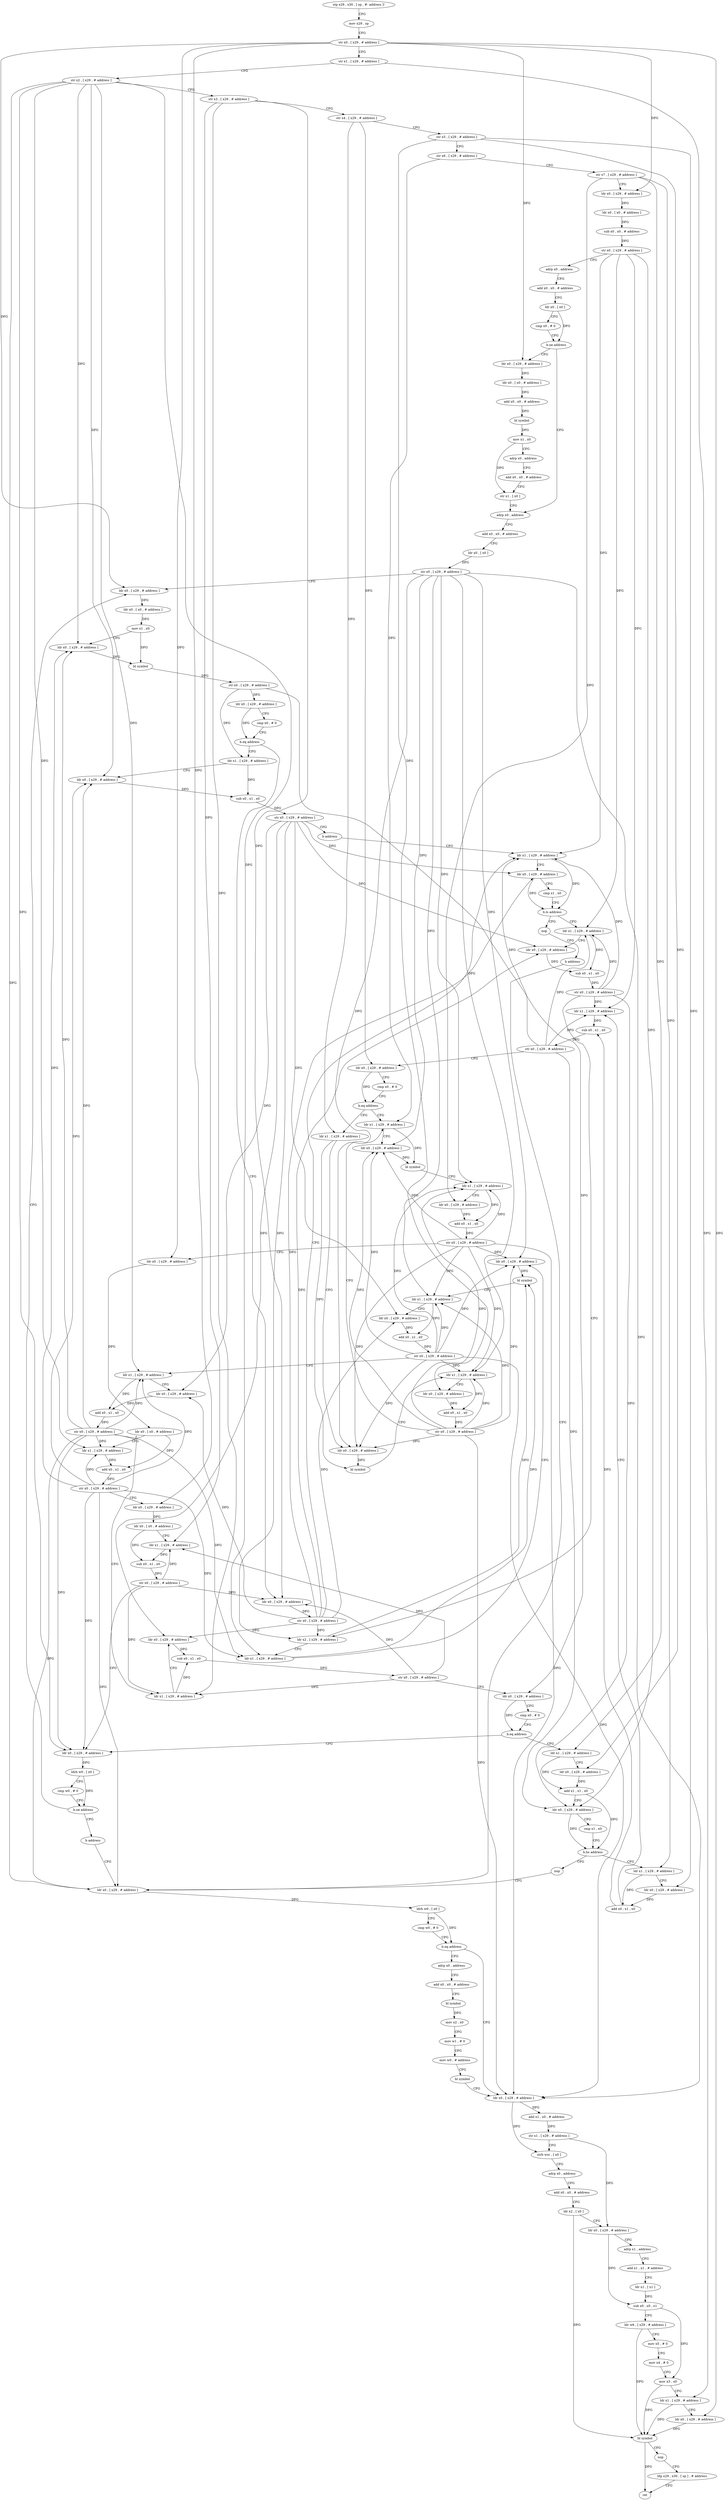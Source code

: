 digraph "func" {
"4284008" [label = "stp x29 , x30 , [ sp , #- address ]!" ]
"4284012" [label = "mov x29 , sp" ]
"4284016" [label = "str x0 , [ x29 , # address ]" ]
"4284020" [label = "str x1 , [ x29 , # address ]" ]
"4284024" [label = "str x2 , [ x29 , # address ]" ]
"4284028" [label = "str x3 , [ x29 , # address ]" ]
"4284032" [label = "str x4 , [ x29 , # address ]" ]
"4284036" [label = "str x5 , [ x29 , # address ]" ]
"4284040" [label = "str x6 , [ x29 , # address ]" ]
"4284044" [label = "str x7 , [ x29 , # address ]" ]
"4284048" [label = "ldr x0 , [ x29 , # address ]" ]
"4284052" [label = "ldr x0 , [ x0 , # address ]" ]
"4284056" [label = "sub x0 , x0 , # address" ]
"4284060" [label = "str x0 , [ x29 , # address ]" ]
"4284064" [label = "adrp x0 , address" ]
"4284068" [label = "add x0 , x0 , # address" ]
"4284072" [label = "ldr x0 , [ x0 ]" ]
"4284076" [label = "cmp x0 , # 0" ]
"4284080" [label = "b.ne address" ]
"4284116" [label = "adrp x0 , address" ]
"4284084" [label = "ldr x0 , [ x29 , # address ]" ]
"4284120" [label = "add x0 , x0 , # address" ]
"4284124" [label = "ldr x0 , [ x0 ]" ]
"4284128" [label = "str x0 , [ x29 , # address ]" ]
"4284132" [label = "ldr x0 , [ x29 , # address ]" ]
"4284088" [label = "ldr x0 , [ x0 , # address ]" ]
"4284092" [label = "add x0 , x0 , # address" ]
"4284096" [label = "bl symbol" ]
"4284100" [label = "mov x1 , x0" ]
"4284104" [label = "adrp x0 , address" ]
"4284108" [label = "add x0 , x0 , # address" ]
"4284112" [label = "str x1 , [ x0 ]" ]
"4284188" [label = "ldr x0 , [ x29 , # address ]" ]
"4284192" [label = "str x0 , [ x29 , # address ]" ]
"4284196" [label = "ldr x1 , [ x29 , # address ]" ]
"4284168" [label = "ldr x1 , [ x29 , # address ]" ]
"4284172" [label = "ldr x0 , [ x29 , # address ]" ]
"4284176" [label = "sub x0 , x1 , x0" ]
"4284180" [label = "str x0 , [ x29 , # address ]" ]
"4284184" [label = "b address" ]
"4284480" [label = "nop" ]
"4284484" [label = "b address" ]
"4284492" [label = "ldr x0 , [ x29 , # address ]" ]
"4284212" [label = "ldr x1 , [ x29 , # address ]" ]
"4284216" [label = "ldr x0 , [ x29 , # address ]" ]
"4284220" [label = "sub x0 , x1 , x0" ]
"4284224" [label = "str x0 , [ x29 , # address ]" ]
"4284228" [label = "ldr x2 , [ x29 , # address ]" ]
"4284232" [label = "ldr x1 , [ x29 , # address ]" ]
"4284236" [label = "ldr x0 , [ x29 , # address ]" ]
"4284240" [label = "bl symbol" ]
"4284244" [label = "ldr x1 , [ x29 , # address ]" ]
"4284248" [label = "ldr x0 , [ x29 , # address ]" ]
"4284252" [label = "add x0 , x1 , x0" ]
"4284256" [label = "str x0 , [ x29 , # address ]" ]
"4284260" [label = "ldr x1 , [ x29 , # address ]" ]
"4284264" [label = "ldr x0 , [ x29 , # address ]" ]
"4284268" [label = "add x0 , x1 , x0" ]
"4284272" [label = "str x0 , [ x29 , # address ]" ]
"4284276" [label = "ldr x1 , [ x29 , # address ]" ]
"4284280" [label = "ldr x0 , [ x29 , # address ]" ]
"4284284" [label = "sub x0 , x1 , x0" ]
"4284288" [label = "str x0 , [ x29 , # address ]" ]
"4284292" [label = "ldr x0 , [ x29 , # address ]" ]
"4284296" [label = "cmp x0 , # 0" ]
"4284300" [label = "b.eq address" ]
"4284460" [label = "ldr x0 , [ x29 , # address ]" ]
"4284304" [label = "ldr x1 , [ x29 , # address ]" ]
"4284200" [label = "ldr x0 , [ x29 , # address ]" ]
"4284204" [label = "cmp x1 , x0" ]
"4284208" [label = "b.ls address" ]
"4284496" [label = "ldrb w0 , [ x0 ]" ]
"4284500" [label = "cmp w0 , # 0" ]
"4284504" [label = "b.eq address" ]
"4284536" [label = "ldr x0 , [ x29 , # address ]" ]
"4284508" [label = "adrp x0 , address" ]
"4284464" [label = "ldrb w0 , [ x0 ]" ]
"4284468" [label = "cmp w0 , # 0" ]
"4284472" [label = "b.ne address" ]
"4284476" [label = "b address" ]
"4284308" [label = "ldr x0 , [ x29 , # address ]" ]
"4284312" [label = "add x1 , x1 , x0" ]
"4284316" [label = "ldr x0 , [ x29 , # address ]" ]
"4284320" [label = "cmp x1 , x0" ]
"4284324" [label = "b.hs address" ]
"4284488" [label = "nop" ]
"4284328" [label = "ldr x1 , [ x29 , # address ]" ]
"4284540" [label = "add x1 , x0 , # address" ]
"4284544" [label = "str x1 , [ x29 , # address ]" ]
"4284548" [label = "strb wzr , [ x0 ]" ]
"4284552" [label = "adrp x0 , address" ]
"4284556" [label = "add x0 , x0 , # address" ]
"4284560" [label = "ldr x2 , [ x0 ]" ]
"4284564" [label = "ldr x0 , [ x29 , # address ]" ]
"4284568" [label = "adrp x1 , address" ]
"4284572" [label = "add x1 , x1 , # address" ]
"4284576" [label = "ldr x1 , [ x1 ]" ]
"4284580" [label = "sub x0 , x0 , x1" ]
"4284584" [label = "ldr w6 , [ x29 , # address ]" ]
"4284588" [label = "mov x5 , # 0" ]
"4284592" [label = "mov x4 , # 0" ]
"4284596" [label = "mov x3 , x0" ]
"4284600" [label = "ldr x1 , [ x29 , # address ]" ]
"4284604" [label = "ldr x0 , [ x29 , # address ]" ]
"4284608" [label = "bl symbol" ]
"4284612" [label = "nop" ]
"4284616" [label = "ldp x29 , x30 , [ sp ] , # address" ]
"4284620" [label = "ret" ]
"4284512" [label = "add x0 , x0 , # address" ]
"4284516" [label = "bl symbol" ]
"4284520" [label = "mov x2 , x0" ]
"4284524" [label = "mov w1 , # 0" ]
"4284528" [label = "mov w0 , # address" ]
"4284532" [label = "bl symbol" ]
"4284136" [label = "ldr x0 , [ x0 , # address ]" ]
"4284140" [label = "mov x1 , x0" ]
"4284144" [label = "ldr x0 , [ x29 , # address ]" ]
"4284148" [label = "bl symbol" ]
"4284152" [label = "str x0 , [ x29 , # address ]" ]
"4284156" [label = "ldr x0 , [ x29 , # address ]" ]
"4284160" [label = "cmp x0 , # 0" ]
"4284164" [label = "b.eq address" ]
"4284332" [label = "ldr x0 , [ x29 , # address ]" ]
"4284336" [label = "add x0 , x1 , x0" ]
"4284340" [label = "ldr x1 , [ x29 , # address ]" ]
"4284344" [label = "sub x0 , x1 , x0" ]
"4284348" [label = "str x0 , [ x29 , # address ]" ]
"4284352" [label = "ldr x0 , [ x29 , # address ]" ]
"4284356" [label = "cmp x0 , # 0" ]
"4284360" [label = "b.eq address" ]
"4284392" [label = "ldr x1 , [ x29 , # address ]" ]
"4284364" [label = "ldr x1 , [ x29 , # address ]" ]
"4284396" [label = "ldr x0 , [ x29 , # address ]" ]
"4284400" [label = "bl symbol" ]
"4284404" [label = "ldr x1 , [ x29 , # address ]" ]
"4284408" [label = "ldr x0 , [ x29 , # address ]" ]
"4284412" [label = "add x0 , x1 , x0" ]
"4284416" [label = "str x0 , [ x29 , # address ]" ]
"4284420" [label = "ldr x0 , [ x29 , # address ]" ]
"4284424" [label = "ldr x0 , [ x0 , # address ]" ]
"4284428" [label = "ldr x1 , [ x29 , # address ]" ]
"4284432" [label = "add x0 , x1 , x0" ]
"4284436" [label = "str x0 , [ x29 , # address ]" ]
"4284440" [label = "ldr x0 , [ x29 , # address ]" ]
"4284444" [label = "ldr x0 , [ x0 , # address ]" ]
"4284448" [label = "ldr x1 , [ x29 , # address ]" ]
"4284452" [label = "sub x0 , x1 , x0" ]
"4284456" [label = "str x0 , [ x29 , # address ]" ]
"4284368" [label = "ldr x0 , [ x29 , # address ]" ]
"4284372" [label = "bl symbol" ]
"4284376" [label = "ldr x1 , [ x29 , # address ]" ]
"4284380" [label = "ldr x0 , [ x29 , # address ]" ]
"4284384" [label = "add x0 , x1 , x0" ]
"4284388" [label = "str x0 , [ x29 , # address ]" ]
"4284008" -> "4284012" [ label = "CFG" ]
"4284012" -> "4284016" [ label = "CFG" ]
"4284016" -> "4284020" [ label = "CFG" ]
"4284016" -> "4284048" [ label = "DFG" ]
"4284016" -> "4284084" [ label = "DFG" ]
"4284016" -> "4284132" [ label = "DFG" ]
"4284016" -> "4284604" [ label = "DFG" ]
"4284016" -> "4284420" [ label = "DFG" ]
"4284016" -> "4284440" [ label = "DFG" ]
"4284020" -> "4284024" [ label = "CFG" ]
"4284020" -> "4284600" [ label = "DFG" ]
"4284024" -> "4284028" [ label = "CFG" ]
"4284024" -> "4284144" [ label = "DFG" ]
"4284024" -> "4284172" [ label = "DFG" ]
"4284024" -> "4284232" [ label = "DFG" ]
"4284024" -> "4284260" [ label = "DFG" ]
"4284024" -> "4284492" [ label = "DFG" ]
"4284024" -> "4284460" [ label = "DFG" ]
"4284024" -> "4284428" [ label = "DFG" ]
"4284028" -> "4284032" [ label = "CFG" ]
"4284028" -> "4284188" [ label = "DFG" ]
"4284028" -> "4284276" [ label = "DFG" ]
"4284028" -> "4284448" [ label = "DFG" ]
"4284032" -> "4284036" [ label = "CFG" ]
"4284032" -> "4284352" [ label = "DFG" ]
"4284032" -> "4284364" [ label = "DFG" ]
"4284036" -> "4284040" [ label = "CFG" ]
"4284036" -> "4284308" [ label = "DFG" ]
"4284036" -> "4284332" [ label = "DFG" ]
"4284036" -> "4284380" [ label = "DFG" ]
"4284040" -> "4284044" [ label = "CFG" ]
"4284040" -> "4284392" [ label = "DFG" ]
"4284044" -> "4284048" [ label = "CFG" ]
"4284044" -> "4284304" [ label = "DFG" ]
"4284044" -> "4284328" [ label = "DFG" ]
"4284044" -> "4284408" [ label = "DFG" ]
"4284048" -> "4284052" [ label = "DFG" ]
"4284052" -> "4284056" [ label = "DFG" ]
"4284056" -> "4284060" [ label = "DFG" ]
"4284060" -> "4284064" [ label = "CFG" ]
"4284060" -> "4284196" [ label = "DFG" ]
"4284060" -> "4284212" [ label = "DFG" ]
"4284060" -> "4284316" [ label = "DFG" ]
"4284060" -> "4284340" [ label = "DFG" ]
"4284064" -> "4284068" [ label = "CFG" ]
"4284068" -> "4284072" [ label = "CFG" ]
"4284072" -> "4284076" [ label = "CFG" ]
"4284072" -> "4284080" [ label = "DFG" ]
"4284076" -> "4284080" [ label = "CFG" ]
"4284080" -> "4284116" [ label = "CFG" ]
"4284080" -> "4284084" [ label = "CFG" ]
"4284116" -> "4284120" [ label = "CFG" ]
"4284084" -> "4284088" [ label = "DFG" ]
"4284120" -> "4284124" [ label = "CFG" ]
"4284124" -> "4284128" [ label = "DFG" ]
"4284128" -> "4284132" [ label = "CFG" ]
"4284128" -> "4284236" [ label = "DFG" ]
"4284128" -> "4284244" [ label = "DFG" ]
"4284128" -> "4284536" [ label = "DFG" ]
"4284128" -> "4284396" [ label = "DFG" ]
"4284128" -> "4284404" [ label = "DFG" ]
"4284128" -> "4284368" [ label = "DFG" ]
"4284128" -> "4284376" [ label = "DFG" ]
"4284132" -> "4284136" [ label = "DFG" ]
"4284088" -> "4284092" [ label = "DFG" ]
"4284092" -> "4284096" [ label = "DFG" ]
"4284096" -> "4284100" [ label = "DFG" ]
"4284100" -> "4284104" [ label = "CFG" ]
"4284100" -> "4284112" [ label = "DFG" ]
"4284104" -> "4284108" [ label = "CFG" ]
"4284108" -> "4284112" [ label = "CFG" ]
"4284112" -> "4284116" [ label = "CFG" ]
"4284188" -> "4284192" [ label = "DFG" ]
"4284192" -> "4284196" [ label = "CFG" ]
"4284192" -> "4284200" [ label = "DFG" ]
"4284192" -> "4284216" [ label = "DFG" ]
"4284192" -> "4284228" [ label = "DFG" ]
"4284192" -> "4284248" [ label = "DFG" ]
"4284192" -> "4284264" [ label = "DFG" ]
"4284192" -> "4284280" [ label = "DFG" ]
"4284196" -> "4284200" [ label = "CFG" ]
"4284196" -> "4284208" [ label = "DFG" ]
"4284168" -> "4284172" [ label = "CFG" ]
"4284168" -> "4284176" [ label = "DFG" ]
"4284172" -> "4284176" [ label = "DFG" ]
"4284176" -> "4284180" [ label = "DFG" ]
"4284180" -> "4284184" [ label = "CFG" ]
"4284180" -> "4284200" [ label = "DFG" ]
"4284180" -> "4284216" [ label = "DFG" ]
"4284180" -> "4284228" [ label = "DFG" ]
"4284180" -> "4284248" [ label = "DFG" ]
"4284180" -> "4284264" [ label = "DFG" ]
"4284180" -> "4284280" [ label = "DFG" ]
"4284184" -> "4284196" [ label = "CFG" ]
"4284480" -> "4284484" [ label = "CFG" ]
"4284484" -> "4284492" [ label = "CFG" ]
"4284492" -> "4284496" [ label = "DFG" ]
"4284212" -> "4284216" [ label = "CFG" ]
"4284212" -> "4284220" [ label = "DFG" ]
"4284216" -> "4284220" [ label = "DFG" ]
"4284220" -> "4284224" [ label = "DFG" ]
"4284224" -> "4284228" [ label = "CFG" ]
"4284224" -> "4284196" [ label = "DFG" ]
"4284224" -> "4284212" [ label = "DFG" ]
"4284224" -> "4284316" [ label = "DFG" ]
"4284224" -> "4284340" [ label = "DFG" ]
"4284228" -> "4284232" [ label = "CFG" ]
"4284228" -> "4284240" [ label = "DFG" ]
"4284232" -> "4284236" [ label = "CFG" ]
"4284232" -> "4284240" [ label = "DFG" ]
"4284236" -> "4284240" [ label = "DFG" ]
"4284240" -> "4284244" [ label = "CFG" ]
"4284244" -> "4284248" [ label = "CFG" ]
"4284244" -> "4284252" [ label = "DFG" ]
"4284248" -> "4284252" [ label = "DFG" ]
"4284252" -> "4284256" [ label = "DFG" ]
"4284256" -> "4284260" [ label = "CFG" ]
"4284256" -> "4284236" [ label = "DFG" ]
"4284256" -> "4284244" [ label = "DFG" ]
"4284256" -> "4284536" [ label = "DFG" ]
"4284256" -> "4284396" [ label = "DFG" ]
"4284256" -> "4284404" [ label = "DFG" ]
"4284256" -> "4284368" [ label = "DFG" ]
"4284256" -> "4284376" [ label = "DFG" ]
"4284260" -> "4284264" [ label = "CFG" ]
"4284260" -> "4284268" [ label = "DFG" ]
"4284264" -> "4284268" [ label = "DFG" ]
"4284268" -> "4284272" [ label = "DFG" ]
"4284272" -> "4284276" [ label = "CFG" ]
"4284272" -> "4284144" [ label = "DFG" ]
"4284272" -> "4284172" [ label = "DFG" ]
"4284272" -> "4284232" [ label = "DFG" ]
"4284272" -> "4284260" [ label = "DFG" ]
"4284272" -> "4284492" [ label = "DFG" ]
"4284272" -> "4284460" [ label = "DFG" ]
"4284272" -> "4284428" [ label = "DFG" ]
"4284276" -> "4284280" [ label = "CFG" ]
"4284276" -> "4284284" [ label = "DFG" ]
"4284280" -> "4284284" [ label = "DFG" ]
"4284284" -> "4284288" [ label = "DFG" ]
"4284288" -> "4284292" [ label = "CFG" ]
"4284288" -> "4284188" [ label = "DFG" ]
"4284288" -> "4284276" [ label = "DFG" ]
"4284288" -> "4284448" [ label = "DFG" ]
"4284292" -> "4284296" [ label = "CFG" ]
"4284292" -> "4284300" [ label = "DFG" ]
"4284296" -> "4284300" [ label = "CFG" ]
"4284300" -> "4284460" [ label = "CFG" ]
"4284300" -> "4284304" [ label = "CFG" ]
"4284460" -> "4284464" [ label = "DFG" ]
"4284304" -> "4284308" [ label = "CFG" ]
"4284304" -> "4284312" [ label = "DFG" ]
"4284200" -> "4284204" [ label = "CFG" ]
"4284200" -> "4284208" [ label = "DFG" ]
"4284204" -> "4284208" [ label = "CFG" ]
"4284208" -> "4284480" [ label = "CFG" ]
"4284208" -> "4284212" [ label = "CFG" ]
"4284496" -> "4284500" [ label = "CFG" ]
"4284496" -> "4284504" [ label = "DFG" ]
"4284500" -> "4284504" [ label = "CFG" ]
"4284504" -> "4284536" [ label = "CFG" ]
"4284504" -> "4284508" [ label = "CFG" ]
"4284536" -> "4284540" [ label = "DFG" ]
"4284536" -> "4284548" [ label = "DFG" ]
"4284508" -> "4284512" [ label = "CFG" ]
"4284464" -> "4284468" [ label = "CFG" ]
"4284464" -> "4284472" [ label = "DFG" ]
"4284468" -> "4284472" [ label = "CFG" ]
"4284472" -> "4284132" [ label = "CFG" ]
"4284472" -> "4284476" [ label = "CFG" ]
"4284476" -> "4284492" [ label = "CFG" ]
"4284308" -> "4284312" [ label = "DFG" ]
"4284312" -> "4284316" [ label = "CFG" ]
"4284312" -> "4284324" [ label = "DFG" ]
"4284316" -> "4284320" [ label = "CFG" ]
"4284316" -> "4284324" [ label = "DFG" ]
"4284320" -> "4284324" [ label = "CFG" ]
"4284324" -> "4284488" [ label = "CFG" ]
"4284324" -> "4284328" [ label = "CFG" ]
"4284488" -> "4284492" [ label = "CFG" ]
"4284328" -> "4284332" [ label = "CFG" ]
"4284328" -> "4284336" [ label = "DFG" ]
"4284540" -> "4284544" [ label = "DFG" ]
"4284544" -> "4284548" [ label = "CFG" ]
"4284544" -> "4284564" [ label = "DFG" ]
"4284548" -> "4284552" [ label = "CFG" ]
"4284552" -> "4284556" [ label = "CFG" ]
"4284556" -> "4284560" [ label = "CFG" ]
"4284560" -> "4284564" [ label = "CFG" ]
"4284560" -> "4284608" [ label = "DFG" ]
"4284564" -> "4284568" [ label = "CFG" ]
"4284564" -> "4284580" [ label = "DFG" ]
"4284568" -> "4284572" [ label = "CFG" ]
"4284572" -> "4284576" [ label = "CFG" ]
"4284576" -> "4284580" [ label = "DFG" ]
"4284580" -> "4284584" [ label = "CFG" ]
"4284580" -> "4284596" [ label = "DFG" ]
"4284584" -> "4284588" [ label = "CFG" ]
"4284584" -> "4284608" [ label = "DFG" ]
"4284588" -> "4284592" [ label = "CFG" ]
"4284592" -> "4284596" [ label = "CFG" ]
"4284596" -> "4284600" [ label = "CFG" ]
"4284596" -> "4284608" [ label = "DFG" ]
"4284600" -> "4284604" [ label = "CFG" ]
"4284600" -> "4284608" [ label = "DFG" ]
"4284604" -> "4284608" [ label = "DFG" ]
"4284608" -> "4284612" [ label = "CFG" ]
"4284608" -> "4284620" [ label = "DFG" ]
"4284612" -> "4284616" [ label = "CFG" ]
"4284616" -> "4284620" [ label = "CFG" ]
"4284512" -> "4284516" [ label = "CFG" ]
"4284516" -> "4284520" [ label = "DFG" ]
"4284520" -> "4284524" [ label = "CFG" ]
"4284524" -> "4284528" [ label = "CFG" ]
"4284528" -> "4284532" [ label = "CFG" ]
"4284532" -> "4284536" [ label = "CFG" ]
"4284136" -> "4284140" [ label = "DFG" ]
"4284140" -> "4284144" [ label = "CFG" ]
"4284140" -> "4284148" [ label = "DFG" ]
"4284144" -> "4284148" [ label = "DFG" ]
"4284148" -> "4284152" [ label = "DFG" ]
"4284152" -> "4284156" [ label = "DFG" ]
"4284152" -> "4284168" [ label = "DFG" ]
"4284152" -> "4284292" [ label = "DFG" ]
"4284156" -> "4284160" [ label = "CFG" ]
"4284156" -> "4284164" [ label = "DFG" ]
"4284160" -> "4284164" [ label = "CFG" ]
"4284164" -> "4284188" [ label = "CFG" ]
"4284164" -> "4284168" [ label = "CFG" ]
"4284332" -> "4284336" [ label = "DFG" ]
"4284336" -> "4284340" [ label = "CFG" ]
"4284336" -> "4284344" [ label = "DFG" ]
"4284340" -> "4284344" [ label = "DFG" ]
"4284344" -> "4284348" [ label = "DFG" ]
"4284348" -> "4284352" [ label = "CFG" ]
"4284348" -> "4284196" [ label = "DFG" ]
"4284348" -> "4284212" [ label = "DFG" ]
"4284348" -> "4284316" [ label = "DFG" ]
"4284348" -> "4284340" [ label = "DFG" ]
"4284352" -> "4284356" [ label = "CFG" ]
"4284352" -> "4284360" [ label = "DFG" ]
"4284356" -> "4284360" [ label = "CFG" ]
"4284360" -> "4284392" [ label = "CFG" ]
"4284360" -> "4284364" [ label = "CFG" ]
"4284392" -> "4284396" [ label = "CFG" ]
"4284392" -> "4284400" [ label = "DFG" ]
"4284364" -> "4284368" [ label = "CFG" ]
"4284364" -> "4284372" [ label = "DFG" ]
"4284396" -> "4284400" [ label = "DFG" ]
"4284400" -> "4284404" [ label = "CFG" ]
"4284404" -> "4284408" [ label = "CFG" ]
"4284404" -> "4284412" [ label = "DFG" ]
"4284408" -> "4284412" [ label = "DFG" ]
"4284412" -> "4284416" [ label = "DFG" ]
"4284416" -> "4284420" [ label = "CFG" ]
"4284416" -> "4284236" [ label = "DFG" ]
"4284416" -> "4284244" [ label = "DFG" ]
"4284416" -> "4284536" [ label = "DFG" ]
"4284416" -> "4284396" [ label = "DFG" ]
"4284416" -> "4284404" [ label = "DFG" ]
"4284416" -> "4284368" [ label = "DFG" ]
"4284416" -> "4284376" [ label = "DFG" ]
"4284420" -> "4284424" [ label = "DFG" ]
"4284424" -> "4284428" [ label = "CFG" ]
"4284424" -> "4284432" [ label = "DFG" ]
"4284428" -> "4284432" [ label = "DFG" ]
"4284432" -> "4284436" [ label = "DFG" ]
"4284436" -> "4284440" [ label = "CFG" ]
"4284436" -> "4284144" [ label = "DFG" ]
"4284436" -> "4284172" [ label = "DFG" ]
"4284436" -> "4284232" [ label = "DFG" ]
"4284436" -> "4284260" [ label = "DFG" ]
"4284436" -> "4284492" [ label = "DFG" ]
"4284436" -> "4284460" [ label = "DFG" ]
"4284436" -> "4284428" [ label = "DFG" ]
"4284440" -> "4284444" [ label = "DFG" ]
"4284444" -> "4284448" [ label = "CFG" ]
"4284444" -> "4284452" [ label = "DFG" ]
"4284448" -> "4284452" [ label = "DFG" ]
"4284452" -> "4284456" [ label = "DFG" ]
"4284456" -> "4284460" [ label = "CFG" ]
"4284456" -> "4284188" [ label = "DFG" ]
"4284456" -> "4284276" [ label = "DFG" ]
"4284456" -> "4284448" [ label = "DFG" ]
"4284368" -> "4284372" [ label = "DFG" ]
"4284372" -> "4284376" [ label = "CFG" ]
"4284376" -> "4284380" [ label = "CFG" ]
"4284376" -> "4284384" [ label = "DFG" ]
"4284380" -> "4284384" [ label = "DFG" ]
"4284384" -> "4284388" [ label = "DFG" ]
"4284388" -> "4284392" [ label = "CFG" ]
"4284388" -> "4284236" [ label = "DFG" ]
"4284388" -> "4284244" [ label = "DFG" ]
"4284388" -> "4284536" [ label = "DFG" ]
"4284388" -> "4284396" [ label = "DFG" ]
"4284388" -> "4284404" [ label = "DFG" ]
"4284388" -> "4284368" [ label = "DFG" ]
"4284388" -> "4284376" [ label = "DFG" ]
}
